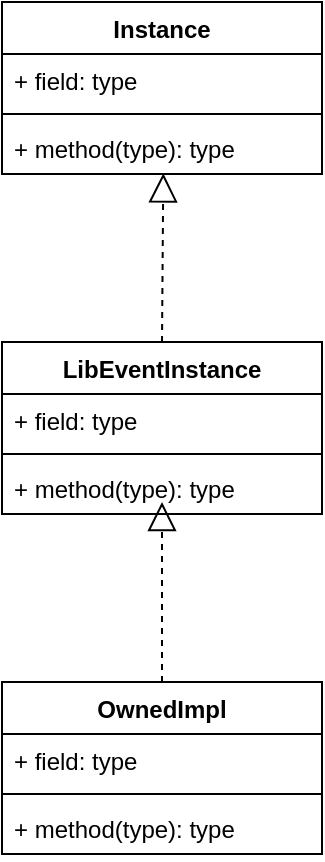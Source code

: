 <mxfile version="14.8.1" type="github" pages="11">
  <diagram id="ulsaEkxJcqBOiSCOxrEK" name="UML of instance">
    <mxGraphModel dx="1550" dy="873" grid="1" gridSize="10" guides="1" tooltips="1" connect="1" arrows="1" fold="1" page="1" pageScale="1" pageWidth="850" pageHeight="1100" math="0" shadow="0">
      <root>
        <mxCell id="5oC55dZTk91H-NQ8hiaB-0" />
        <mxCell id="5oC55dZTk91H-NQ8hiaB-1" parent="5oC55dZTk91H-NQ8hiaB-0" />
        <mxCell id="5oC55dZTk91H-NQ8hiaB-2" value="Instance" style="swimlane;fontStyle=1;align=center;verticalAlign=top;childLayout=stackLayout;horizontal=1;startSize=26;horizontalStack=0;resizeParent=1;resizeParentMax=0;resizeLast=0;collapsible=1;marginBottom=0;" parent="5oC55dZTk91H-NQ8hiaB-1" vertex="1">
          <mxGeometry x="210" y="40" width="160" height="86" as="geometry" />
        </mxCell>
        <mxCell id="5oC55dZTk91H-NQ8hiaB-3" value="+ field: type" style="text;strokeColor=none;fillColor=none;align=left;verticalAlign=top;spacingLeft=4;spacingRight=4;overflow=hidden;rotatable=0;points=[[0,0.5],[1,0.5]];portConstraint=eastwest;" parent="5oC55dZTk91H-NQ8hiaB-2" vertex="1">
          <mxGeometry y="26" width="160" height="26" as="geometry" />
        </mxCell>
        <mxCell id="5oC55dZTk91H-NQ8hiaB-4" value="" style="line;strokeWidth=1;fillColor=none;align=left;verticalAlign=middle;spacingTop=-1;spacingLeft=3;spacingRight=3;rotatable=0;labelPosition=right;points=[];portConstraint=eastwest;" parent="5oC55dZTk91H-NQ8hiaB-2" vertex="1">
          <mxGeometry y="52" width="160" height="8" as="geometry" />
        </mxCell>
        <mxCell id="5oC55dZTk91H-NQ8hiaB-5" value="+ method(type): type" style="text;strokeColor=none;fillColor=none;align=left;verticalAlign=top;spacingLeft=4;spacingRight=4;overflow=hidden;rotatable=0;points=[[0,0.5],[1,0.5]];portConstraint=eastwest;" parent="5oC55dZTk91H-NQ8hiaB-2" vertex="1">
          <mxGeometry y="60" width="160" height="26" as="geometry" />
        </mxCell>
        <mxCell id="5oC55dZTk91H-NQ8hiaB-6" value="LibEventInstance" style="swimlane;fontStyle=1;align=center;verticalAlign=top;childLayout=stackLayout;horizontal=1;startSize=26;horizontalStack=0;resizeParent=1;resizeParentMax=0;resizeLast=0;collapsible=1;marginBottom=0;" parent="5oC55dZTk91H-NQ8hiaB-1" vertex="1">
          <mxGeometry x="210" y="210" width="160" height="86" as="geometry" />
        </mxCell>
        <mxCell id="5oC55dZTk91H-NQ8hiaB-7" value="+ field: type" style="text;strokeColor=none;fillColor=none;align=left;verticalAlign=top;spacingLeft=4;spacingRight=4;overflow=hidden;rotatable=0;points=[[0,0.5],[1,0.5]];portConstraint=eastwest;" parent="5oC55dZTk91H-NQ8hiaB-6" vertex="1">
          <mxGeometry y="26" width="160" height="26" as="geometry" />
        </mxCell>
        <mxCell id="5oC55dZTk91H-NQ8hiaB-8" value="" style="line;strokeWidth=1;fillColor=none;align=left;verticalAlign=middle;spacingTop=-1;spacingLeft=3;spacingRight=3;rotatable=0;labelPosition=right;points=[];portConstraint=eastwest;" parent="5oC55dZTk91H-NQ8hiaB-6" vertex="1">
          <mxGeometry y="52" width="160" height="8" as="geometry" />
        </mxCell>
        <mxCell id="5oC55dZTk91H-NQ8hiaB-9" value="+ method(type): type" style="text;strokeColor=none;fillColor=none;align=left;verticalAlign=top;spacingLeft=4;spacingRight=4;overflow=hidden;rotatable=0;points=[[0,0.5],[1,0.5]];portConstraint=eastwest;" parent="5oC55dZTk91H-NQ8hiaB-6" vertex="1">
          <mxGeometry y="60" width="160" height="26" as="geometry" />
        </mxCell>
        <mxCell id="5oC55dZTk91H-NQ8hiaB-11" value="" style="endArrow=block;dashed=1;endFill=0;endSize=12;html=1;exitX=0.5;exitY=0;exitDx=0;exitDy=0;entryX=0.504;entryY=0.987;entryDx=0;entryDy=0;entryPerimeter=0;" parent="5oC55dZTk91H-NQ8hiaB-1" source="5oC55dZTk91H-NQ8hiaB-6" target="5oC55dZTk91H-NQ8hiaB-5" edge="1">
          <mxGeometry width="160" relative="1" as="geometry">
            <mxPoint x="425" y="210" as="sourcePoint" />
            <mxPoint x="285" y="140" as="targetPoint" />
          </mxGeometry>
        </mxCell>
        <mxCell id="5oC55dZTk91H-NQ8hiaB-12" value="OwnedImpl" style="swimlane;fontStyle=1;align=center;verticalAlign=top;childLayout=stackLayout;horizontal=1;startSize=26;horizontalStack=0;resizeParent=1;resizeParentMax=0;resizeLast=0;collapsible=1;marginBottom=0;" parent="5oC55dZTk91H-NQ8hiaB-1" vertex="1">
          <mxGeometry x="210" y="380" width="160" height="86" as="geometry" />
        </mxCell>
        <mxCell id="5oC55dZTk91H-NQ8hiaB-13" value="+ field: type" style="text;strokeColor=none;fillColor=none;align=left;verticalAlign=top;spacingLeft=4;spacingRight=4;overflow=hidden;rotatable=0;points=[[0,0.5],[1,0.5]];portConstraint=eastwest;" parent="5oC55dZTk91H-NQ8hiaB-12" vertex="1">
          <mxGeometry y="26" width="160" height="26" as="geometry" />
        </mxCell>
        <mxCell id="5oC55dZTk91H-NQ8hiaB-14" value="" style="line;strokeWidth=1;fillColor=none;align=left;verticalAlign=middle;spacingTop=-1;spacingLeft=3;spacingRight=3;rotatable=0;labelPosition=right;points=[];portConstraint=eastwest;" parent="5oC55dZTk91H-NQ8hiaB-12" vertex="1">
          <mxGeometry y="52" width="160" height="8" as="geometry" />
        </mxCell>
        <mxCell id="5oC55dZTk91H-NQ8hiaB-15" value="+ method(type): type" style="text;strokeColor=none;fillColor=none;align=left;verticalAlign=top;spacingLeft=4;spacingRight=4;overflow=hidden;rotatable=0;points=[[0,0.5],[1,0.5]];portConstraint=eastwest;" parent="5oC55dZTk91H-NQ8hiaB-12" vertex="1">
          <mxGeometry y="60" width="160" height="26" as="geometry" />
        </mxCell>
        <mxCell id="5oC55dZTk91H-NQ8hiaB-16" value="" style="endArrow=block;dashed=1;endFill=0;endSize=12;html=1;exitX=0.5;exitY=0;exitDx=0;exitDy=0;" parent="5oC55dZTk91H-NQ8hiaB-1" source="5oC55dZTk91H-NQ8hiaB-12" edge="1">
          <mxGeometry width="160" relative="1" as="geometry">
            <mxPoint x="289.5" y="384.34" as="sourcePoint" />
            <mxPoint x="290" y="290" as="targetPoint" />
          </mxGeometry>
        </mxCell>
      </root>
    </mxGraphModel>
  </diagram>
  <diagram id="nLtY8Hj69PPEsJg6S1ez" name="第 1 页">
    <mxGraphModel dx="1550" dy="873" grid="1" gridSize="10" guides="1" tooltips="1" connect="1" arrows="1" fold="1" page="1" pageScale="1" pageWidth="850" pageHeight="1100" math="0" shadow="0">
      <root>
        <mxCell id="0" />
        <mxCell id="1" parent="0" />
        <mxCell id="3uXViX_sLQ8wCvfZ38iT-5" value="HTTP request" style="edgeStyle=orthogonalEdgeStyle;rounded=0;orthogonalLoop=1;jettySize=auto;html=1;entryX=0;entryY=0.442;entryDx=0;entryDy=0;entryPerimeter=0;strokeWidth=2;" parent="1" source="3uXViX_sLQ8wCvfZ38iT-1" target="3uXViX_sLQ8wCvfZ38iT-3" edge="1">
          <mxGeometry x="-0.067" y="13" relative="1" as="geometry">
            <Array as="points">
              <mxPoint x="650" y="403" />
              <mxPoint x="650" y="403" />
            </Array>
            <mxPoint as="offset" />
          </mxGeometry>
        </mxCell>
        <mxCell id="3uXViX_sLQ8wCvfZ38iT-1" value="Envoy" style="rounded=1;whiteSpace=wrap;html=1;" parent="1" vertex="1">
          <mxGeometry x="330" y="330" width="240" height="150" as="geometry" />
        </mxCell>
        <mxCell id="3uXViX_sLQ8wCvfZ38iT-2" value="https_listener" style="rounded=0;whiteSpace=wrap;html=1;" parent="1" vertex="1">
          <mxGeometry x="290" y="380" width="80" height="40" as="geometry" />
        </mxCell>
        <mxCell id="3uXViX_sLQ8wCvfZ38iT-3" value="python -m SimpleHTTPServer 8080" style="rounded=1;whiteSpace=wrap;html=1;" parent="1" vertex="1">
          <mxGeometry x="720" y="350" width="190" height="120" as="geometry" />
        </mxCell>
        <mxCell id="3uXViX_sLQ8wCvfZ38iT-4" value="https request" style="endArrow=classic;html=1;entryX=0;entryY=0.5;entryDx=0;entryDy=0;strokeWidth=2;" parent="1" target="3uXViX_sLQ8wCvfZ38iT-2" edge="1">
          <mxGeometry x="-0.13" y="20" width="50" height="50" relative="1" as="geometry">
            <mxPoint x="60" y="400" as="sourcePoint" />
            <mxPoint x="190" y="380" as="targetPoint" />
            <mxPoint as="offset" />
          </mxGeometry>
        </mxCell>
      </root>
    </mxGraphModel>
  </diagram>
  <diagram id="JSiSeX8E5LV64Q3Y_AWN" name="ssl_socket:doWrite">
    <mxGraphModel dx="2400" dy="873" grid="1" gridSize="10" guides="1" tooltips="1" connect="1" arrows="1" fold="1" page="1" pageScale="1" pageWidth="850" pageHeight="1100" math="0" shadow="0">
      <root>
        <mxCell id="e7_GD7eOSDBozC1kWINu-0" />
        <mxCell id="e7_GD7eOSDBozC1kWINu-1" parent="e7_GD7eOSDBozC1kWINu-0" />
        <mxCell id="e7_GD7eOSDBozC1kWINu-14" value="&lt;font style=&quot;font-size: 14px&quot;&gt;SSL_write&lt;/font&gt;" style="edgeStyle=orthogonalEdgeStyle;rounded=0;orthogonalLoop=1;jettySize=auto;html=1;entryX=0;entryY=0.5;entryDx=0;entryDy=0;strokeWidth=2;curved=1;exitX=1;exitY=0.5;exitDx=0;exitDy=0;startArrow=none;" parent="e7_GD7eOSDBozC1kWINu-1" source="e7_GD7eOSDBozC1kWINu-15" target="e7_GD7eOSDBozC1kWINu-13" edge="1">
          <mxGeometry x="0.024" relative="1" as="geometry">
            <Array as="points">
              <mxPoint x="220" y="210" />
              <mxPoint x="520" y="210" />
            </Array>
            <mxPoint as="offset" />
          </mxGeometry>
        </mxCell>
        <mxCell id="e7_GD7eOSDBozC1kWINu-10" value="write_buffer" style="ellipse;whiteSpace=wrap;html=1;" parent="e7_GD7eOSDBozC1kWINu-1" vertex="1">
          <mxGeometry x="-40" y="290" width="120" height="80" as="geometry" />
        </mxCell>
        <mxCell id="e7_GD7eOSDBozC1kWINu-13" value="" style="ellipse;whiteSpace=wrap;html=1;" parent="e7_GD7eOSDBozC1kWINu-1" vertex="1">
          <mxGeometry x="540" y="170" width="120" height="80" as="geometry" />
        </mxCell>
        <mxCell id="e7_GD7eOSDBozC1kWINu-15" value="bytes_to_write&lt;br&gt;0-16384&lt;br&gt;byte" style="whiteSpace=wrap;html=1;aspect=fixed;" parent="e7_GD7eOSDBozC1kWINu-1" vertex="1">
          <mxGeometry x="170" y="185" width="50" height="50" as="geometry" />
        </mxCell>
        <mxCell id="e7_GD7eOSDBozC1kWINu-16" value="" style="edgeStyle=orthogonalEdgeStyle;rounded=0;orthogonalLoop=1;jettySize=auto;html=1;entryX=0;entryY=0.5;entryDx=0;entryDy=0;strokeWidth=2;curved=1;exitX=0.5;exitY=0;exitDx=0;exitDy=0;endArrow=none;" parent="e7_GD7eOSDBozC1kWINu-1" source="e7_GD7eOSDBozC1kWINu-10" target="e7_GD7eOSDBozC1kWINu-15" edge="1">
          <mxGeometry x="0.024" relative="1" as="geometry">
            <mxPoint x="120" y="270" as="sourcePoint" />
            <mxPoint x="460" y="200" as="targetPoint" />
            <Array as="points" />
            <mxPoint as="offset" />
          </mxGeometry>
        </mxCell>
      </root>
    </mxGraphModel>
  </diagram>
  <diagram id="Z9ThjN-7rH9RnOkXwcbS" name="ownImpl::add">
    <mxGraphModel dx="1550" dy="873" grid="1" gridSize="10" guides="1" tooltips="1" connect="1" arrows="1" fold="1" page="1" pageScale="1" pageWidth="850" pageHeight="1100" math="0" shadow="0">
      <root>
        <mxCell id="voqvRQoNVCqCnwEsyK4m-0" />
        <mxCell id="voqvRQoNVCqCnwEsyK4m-1" parent="voqvRQoNVCqCnwEsyK4m-0" />
        <mxCell id="voqvRQoNVCqCnwEsyK4m-2" value="slices.front()" style="rounded=1;arcSize=10;whiteSpace=wrap;html=1;align=center;" vertex="1" parent="voqvRQoNVCqCnwEsyK4m-1">
          <mxGeometry x="110" y="580" width="100" height="40" as="geometry" />
        </mxCell>
        <mxCell id="voqvRQoNVCqCnwEsyK4m-4" value="slice" style="rounded=1;arcSize=10;whiteSpace=wrap;html=1;align=center;" vertex="1" parent="voqvRQoNVCqCnwEsyK4m-1">
          <mxGeometry x="210" y="580" width="100" height="40" as="geometry" />
        </mxCell>
        <mxCell id="voqvRQoNVCqCnwEsyK4m-5" value="slices.back()" style="rounded=1;arcSize=10;whiteSpace=wrap;html=1;align=center;" vertex="1" parent="voqvRQoNVCqCnwEsyK4m-1">
          <mxGeometry x="360" y="580" width="100" height="40" as="geometry" />
        </mxCell>
        <mxCell id="voqvRQoNVCqCnwEsyK4m-6" value="" style="endArrow=none;dashed=1;html=1;dashPattern=1 3;strokeWidth=2;exitX=1;exitY=0.5;exitDx=0;exitDy=0;" edge="1" parent="voqvRQoNVCqCnwEsyK4m-1" source="voqvRQoNVCqCnwEsyK4m-4">
          <mxGeometry width="50" height="50" relative="1" as="geometry">
            <mxPoint x="310" y="630" as="sourcePoint" />
            <mxPoint x="360" y="600" as="targetPoint" />
          </mxGeometry>
        </mxCell>
        <mxCell id="7aOPlL7xpSW8owl29RFu-5" value="Slice::append()" style="edgeStyle=orthogonalEdgeStyle;rounded=0;orthogonalLoop=1;jettySize=auto;html=1;curved=1;" edge="1" parent="voqvRQoNVCqCnwEsyK4m-1" source="7aOPlL7xpSW8owl29RFu-0" target="7aOPlL7xpSW8owl29RFu-4">
          <mxGeometry x="0.049" y="10" relative="1" as="geometry">
            <mxPoint as="offset" />
          </mxGeometry>
        </mxCell>
        <mxCell id="7aOPlL7xpSW8owl29RFu-0" value="data_to_add" style="ellipse;whiteSpace=wrap;html=1;" vertex="1" parent="voqvRQoNVCqCnwEsyK4m-1">
          <mxGeometry x="791" y="410" width="120" height="40" as="geometry" />
        </mxCell>
        <mxCell id="7aOPlL7xpSW8owl29RFu-1" value="Data Size Z" style="endArrow=classic;startArrow=classic;html=1;strokeWidth=2;" edge="1" parent="voqvRQoNVCqCnwEsyK4m-1">
          <mxGeometry width="50" height="50" relative="1" as="geometry">
            <mxPoint x="791" y="470" as="sourcePoint" />
            <mxPoint x="911" y="470" as="targetPoint" />
          </mxGeometry>
        </mxCell>
        <mxCell id="7aOPlL7xpSW8owl29RFu-2" value="" style="endArrow=none;html=1;strokeWidth=2;" edge="1" parent="voqvRQoNVCqCnwEsyK4m-1">
          <mxGeometry width="50" height="50" relative="1" as="geometry">
            <mxPoint x="790" y="480" as="sourcePoint" />
            <mxPoint x="790" y="400" as="targetPoint" />
          </mxGeometry>
        </mxCell>
        <mxCell id="7aOPlL7xpSW8owl29RFu-3" value="" style="endArrow=none;html=1;strokeWidth=2;" edge="1" parent="voqvRQoNVCqCnwEsyK4m-1">
          <mxGeometry width="50" height="50" relative="1" as="geometry">
            <mxPoint x="911" y="480" as="sourcePoint" />
            <mxPoint x="911" y="400" as="targetPoint" />
          </mxGeometry>
        </mxCell>
        <mxCell id="7aOPlL7xpSW8owl29RFu-4" value="newSlice_1" style="rounded=1;arcSize=10;whiteSpace=wrap;html=1;align=center;" vertex="1" parent="voqvRQoNVCqCnwEsyK4m-1">
          <mxGeometry x="460" y="580" width="119" height="40" as="geometry" />
        </mxCell>
        <mxCell id="7aOPlL7xpSW8owl29RFu-6" value="" style="endArrow=none;html=1;strokeWidth=2;" edge="1" parent="voqvRQoNVCqCnwEsyK4m-1">
          <mxGeometry width="50" height="50" relative="1" as="geometry">
            <mxPoint x="460" y="690" as="sourcePoint" />
            <mxPoint x="460" y="560" as="targetPoint" />
          </mxGeometry>
        </mxCell>
        <mxCell id="7aOPlL7xpSW8owl29RFu-7" value="" style="endArrow=none;html=1;strokeWidth=2;" edge="1" parent="voqvRQoNVCqCnwEsyK4m-1">
          <mxGeometry width="50" height="50" relative="1" as="geometry">
            <mxPoint x="579" y="660" as="sourcePoint" />
            <mxPoint x="579" y="560" as="targetPoint" />
          </mxGeometry>
        </mxCell>
        <mxCell id="7aOPlL7xpSW8owl29RFu-8" value="1-16384byte" style="endArrow=classic;startArrow=classic;html=1;strokeWidth=2;" edge="1" parent="voqvRQoNVCqCnwEsyK4m-1">
          <mxGeometry width="50" height="50" relative="1" as="geometry">
            <mxPoint x="460" y="640" as="sourcePoint" />
            <mxPoint x="580" y="640" as="targetPoint" />
          </mxGeometry>
        </mxCell>
        <mxCell id="7aOPlL7xpSW8owl29RFu-9" value="newSlice_N" style="rounded=1;arcSize=10;whiteSpace=wrap;html=1;align=center;" vertex="1" parent="voqvRQoNVCqCnwEsyK4m-1">
          <mxGeometry x="630" y="580" width="119" height="40" as="geometry" />
        </mxCell>
        <mxCell id="7aOPlL7xpSW8owl29RFu-10" value="" style="endArrow=none;dashed=1;html=1;dashPattern=1 3;strokeWidth=2;exitX=1;exitY=0.5;exitDx=0;exitDy=0;" edge="1" parent="voqvRQoNVCqCnwEsyK4m-1">
          <mxGeometry width="50" height="50" relative="1" as="geometry">
            <mxPoint x="579" y="601" as="sourcePoint" />
            <mxPoint x="629" y="601" as="targetPoint" />
          </mxGeometry>
        </mxCell>
        <mxCell id="7aOPlL7xpSW8owl29RFu-11" value="" style="endArrow=none;html=1;strokeWidth=2;" edge="1" parent="voqvRQoNVCqCnwEsyK4m-1">
          <mxGeometry width="50" height="50" relative="1" as="geometry">
            <mxPoint x="749" y="690" as="sourcePoint" />
            <mxPoint x="749" y="560" as="targetPoint" />
          </mxGeometry>
        </mxCell>
        <mxCell id="7aOPlL7xpSW8owl29RFu-13" value="Data Size Z" style="endArrow=classic;startArrow=classic;html=1;strokeWidth=2;" edge="1" parent="voqvRQoNVCqCnwEsyK4m-1">
          <mxGeometry width="50" height="50" relative="1" as="geometry">
            <mxPoint x="459" y="670" as="sourcePoint" />
            <mxPoint x="750" y="670" as="targetPoint" />
          </mxGeometry>
        </mxCell>
      </root>
    </mxGraphModel>
  </diagram>
  <diagram id="JiRQma36DXL6pRSdFL76" name="ownImpl::prepend">
    <mxGraphModel dx="1069" dy="602" grid="1" gridSize="10" guides="1" tooltips="1" connect="1" arrows="1" fold="1" page="1" pageScale="1" pageWidth="850" pageHeight="1100" math="0" shadow="0">
      <root>
        <mxCell id="SzzxfLrD2K4wg-JrtDp_-0" />
        <mxCell id="SzzxfLrD2K4wg-JrtDp_-1" parent="SzzxfLrD2K4wg-JrtDp_-0" />
        <mxCell id="lIyY_EF6T0hws5WLEW1w-0" value="slices.front()" style="rounded=1;arcSize=10;whiteSpace=wrap;html=1;align=center;" vertex="1" parent="SzzxfLrD2K4wg-JrtDp_-1">
          <mxGeometry x="600" y="520" width="100" height="40" as="geometry" />
        </mxCell>
        <mxCell id="lIyY_EF6T0hws5WLEW1w-1" value="slice" style="rounded=1;arcSize=10;whiteSpace=wrap;html=1;align=center;" vertex="1" parent="SzzxfLrD2K4wg-JrtDp_-1">
          <mxGeometry x="700" y="520" width="100" height="40" as="geometry" />
        </mxCell>
        <mxCell id="lIyY_EF6T0hws5WLEW1w-2" value="slices.back()" style="rounded=1;arcSize=10;whiteSpace=wrap;html=1;align=center;" vertex="1" parent="SzzxfLrD2K4wg-JrtDp_-1">
          <mxGeometry x="850" y="520" width="100" height="40" as="geometry" />
        </mxCell>
        <mxCell id="lIyY_EF6T0hws5WLEW1w-3" value="" style="endArrow=none;dashed=1;html=1;dashPattern=1 3;strokeWidth=2;exitX=1;exitY=0.5;exitDx=0;exitDy=0;" edge="1" parent="SzzxfLrD2K4wg-JrtDp_-1" source="lIyY_EF6T0hws5WLEW1w-1">
          <mxGeometry width="50" height="50" relative="1" as="geometry">
            <mxPoint x="800" y="570" as="sourcePoint" />
            <mxPoint x="850" y="540" as="targetPoint" />
          </mxGeometry>
        </mxCell>
        <mxCell id="lIyY_EF6T0hws5WLEW1w-17" value="slice::prepend" style="edgeStyle=orthogonalEdgeStyle;curved=1;rounded=0;orthogonalLoop=1;jettySize=auto;html=1;entryX=0.415;entryY=0.047;entryDx=0;entryDy=0;entryPerimeter=0;" edge="1" parent="SzzxfLrD2K4wg-JrtDp_-1" source="lIyY_EF6T0hws5WLEW1w-5" target="lIyY_EF6T0hws5WLEW1w-13">
          <mxGeometry relative="1" as="geometry" />
        </mxCell>
        <mxCell id="lIyY_EF6T0hws5WLEW1w-5" value="data_to_add" style="ellipse;whiteSpace=wrap;html=1;" vertex="1" parent="SzzxfLrD2K4wg-JrtDp_-1">
          <mxGeometry x="642" y="350" width="120" height="40" as="geometry" />
        </mxCell>
        <mxCell id="lIyY_EF6T0hws5WLEW1w-6" value="Data Size Z" style="endArrow=classic;startArrow=classic;html=1;strokeWidth=2;" edge="1" parent="SzzxfLrD2K4wg-JrtDp_-1">
          <mxGeometry width="50" height="50" relative="1" as="geometry">
            <mxPoint x="642" y="410" as="sourcePoint" />
            <mxPoint x="762" y="410" as="targetPoint" />
          </mxGeometry>
        </mxCell>
        <mxCell id="lIyY_EF6T0hws5WLEW1w-7" value="" style="endArrow=none;html=1;strokeWidth=2;" edge="1" parent="SzzxfLrD2K4wg-JrtDp_-1">
          <mxGeometry width="50" height="50" relative="1" as="geometry">
            <mxPoint x="641" y="420" as="sourcePoint" />
            <mxPoint x="641" y="340" as="targetPoint" />
          </mxGeometry>
        </mxCell>
        <mxCell id="lIyY_EF6T0hws5WLEW1w-8" value="" style="endArrow=none;html=1;strokeWidth=2;" edge="1" parent="SzzxfLrD2K4wg-JrtDp_-1">
          <mxGeometry width="50" height="50" relative="1" as="geometry">
            <mxPoint x="762" y="420" as="sourcePoint" />
            <mxPoint x="762" y="340" as="targetPoint" />
          </mxGeometry>
        </mxCell>
        <mxCell id="lIyY_EF6T0hws5WLEW1w-9" value="newSlice_N" style="rounded=1;arcSize=10;whiteSpace=wrap;html=1;align=center;" vertex="1" parent="SzzxfLrD2K4wg-JrtDp_-1">
          <mxGeometry x="311" y="520" width="119" height="40" as="geometry" />
        </mxCell>
        <mxCell id="lIyY_EF6T0hws5WLEW1w-10" value="" style="endArrow=none;html=1;strokeWidth=2;" edge="1" parent="SzzxfLrD2K4wg-JrtDp_-1">
          <mxGeometry width="50" height="50" relative="1" as="geometry">
            <mxPoint x="311" y="630" as="sourcePoint" />
            <mxPoint x="311" y="500" as="targetPoint" />
          </mxGeometry>
        </mxCell>
        <mxCell id="lIyY_EF6T0hws5WLEW1w-11" value="" style="endArrow=none;html=1;strokeWidth=2;" edge="1" parent="SzzxfLrD2K4wg-JrtDp_-1">
          <mxGeometry width="50" height="50" relative="1" as="geometry">
            <mxPoint x="430" y="600" as="sourcePoint" />
            <mxPoint x="430" y="500" as="targetPoint" />
          </mxGeometry>
        </mxCell>
        <mxCell id="lIyY_EF6T0hws5WLEW1w-12" value="1-16384byte" style="endArrow=classic;startArrow=classic;html=1;strokeWidth=2;" edge="1" parent="SzzxfLrD2K4wg-JrtDp_-1">
          <mxGeometry width="50" height="50" relative="1" as="geometry">
            <mxPoint x="311" y="580" as="sourcePoint" />
            <mxPoint x="431" y="580" as="targetPoint" />
          </mxGeometry>
        </mxCell>
        <mxCell id="lIyY_EF6T0hws5WLEW1w-13" value="newSlice_1" style="rounded=1;arcSize=10;whiteSpace=wrap;html=1;align=center;" vertex="1" parent="SzzxfLrD2K4wg-JrtDp_-1">
          <mxGeometry x="481" y="520" width="119" height="40" as="geometry" />
        </mxCell>
        <mxCell id="lIyY_EF6T0hws5WLEW1w-14" value="" style="endArrow=none;dashed=1;html=1;dashPattern=1 3;strokeWidth=2;exitX=1;exitY=0.5;exitDx=0;exitDy=0;" edge="1" parent="SzzxfLrD2K4wg-JrtDp_-1">
          <mxGeometry width="50" height="50" relative="1" as="geometry">
            <mxPoint x="430" y="541" as="sourcePoint" />
            <mxPoint x="480" y="541" as="targetPoint" />
          </mxGeometry>
        </mxCell>
        <mxCell id="lIyY_EF6T0hws5WLEW1w-15" value="" style="endArrow=none;html=1;strokeWidth=2;" edge="1" parent="SzzxfLrD2K4wg-JrtDp_-1">
          <mxGeometry width="50" height="50" relative="1" as="geometry">
            <mxPoint x="600" y="630" as="sourcePoint" />
            <mxPoint x="600" y="500" as="targetPoint" />
          </mxGeometry>
        </mxCell>
        <mxCell id="lIyY_EF6T0hws5WLEW1w-16" value="Data Size Z" style="endArrow=classic;startArrow=classic;html=1;strokeWidth=2;" edge="1" parent="SzzxfLrD2K4wg-JrtDp_-1">
          <mxGeometry width="50" height="50" relative="1" as="geometry">
            <mxPoint x="310" y="610" as="sourcePoint" />
            <mxPoint x="601" y="610" as="targetPoint" />
          </mxGeometry>
        </mxCell>
      </root>
    </mxGraphModel>
  </diagram>
  <diagram id="sp30x4j-ctsvO8vTW5uF" name="ownimpl::copyOut">
    <mxGraphModel dx="1069" dy="602" grid="1" gridSize="10" guides="1" tooltips="1" connect="1" arrows="1" fold="1" page="1" pageScale="1" pageWidth="850" pageHeight="1100" math="0" shadow="0">
      <root>
        <mxCell id="i_8607SwSdhz3Q7oaICT-0" />
        <mxCell id="i_8607SwSdhz3Q7oaICT-1" parent="i_8607SwSdhz3Q7oaICT-0" />
        <mxCell id="NegPWEGKiHEjsJzOgcXM-2" value="memcpy loop1" style="edgeStyle=none;rounded=0;orthogonalLoop=1;jettySize=auto;html=1;entryX=0.172;entryY=-0.015;entryDx=0;entryDy=0;entryPerimeter=0;" edge="1" parent="i_8607SwSdhz3Q7oaICT-1" source="FY75fI-gNinmKitaBytg-0" target="FY75fI-gNinmKitaBytg-8">
          <mxGeometry relative="1" as="geometry" />
        </mxCell>
        <mxCell id="FY75fI-gNinmKitaBytg-0" value="slices.front()" style="rounded=1;arcSize=10;whiteSpace=wrap;html=1;align=center;" vertex="1" parent="i_8607SwSdhz3Q7oaICT-1">
          <mxGeometry x="200" y="310" width="100" height="40" as="geometry" />
        </mxCell>
        <mxCell id="NegPWEGKiHEjsJzOgcXM-3" value="memcpy loop2" style="edgeStyle=none;rounded=0;orthogonalLoop=1;jettySize=auto;html=1;entryX=0.5;entryY=0;entryDx=0;entryDy=0;" edge="1" parent="i_8607SwSdhz3Q7oaICT-1" source="FY75fI-gNinmKitaBytg-1" target="FY75fI-gNinmKitaBytg-8">
          <mxGeometry relative="1" as="geometry" />
        </mxCell>
        <mxCell id="FY75fI-gNinmKitaBytg-1" value="slice" style="rounded=1;arcSize=10;whiteSpace=wrap;html=1;align=center;" vertex="1" parent="i_8607SwSdhz3Q7oaICT-1">
          <mxGeometry x="300" y="310" width="100" height="40" as="geometry" />
        </mxCell>
        <mxCell id="FY75fI-gNinmKitaBytg-2" value="slices.back()" style="rounded=1;arcSize=10;whiteSpace=wrap;html=1;align=center;" vertex="1" parent="i_8607SwSdhz3Q7oaICT-1">
          <mxGeometry x="620" y="310" width="100" height="40" as="geometry" />
        </mxCell>
        <mxCell id="FY75fI-gNinmKitaBytg-3" value="" style="endArrow=none;dashed=1;html=1;dashPattern=1 3;strokeWidth=2;exitX=1;exitY=0.5;exitDx=0;exitDy=0;" edge="1" parent="i_8607SwSdhz3Q7oaICT-1" source="FY75fI-gNinmKitaBytg-1">
          <mxGeometry width="50" height="50" relative="1" as="geometry">
            <mxPoint x="400" y="360" as="sourcePoint" />
            <mxPoint x="450" y="330" as="targetPoint" />
          </mxGeometry>
        </mxCell>
        <mxCell id="FY75fI-gNinmKitaBytg-8" value="slice" style="rounded=1;arcSize=10;whiteSpace=wrap;html=1;align=center;" vertex="1" parent="i_8607SwSdhz3Q7oaICT-1">
          <mxGeometry x="200" y="460" width="300" height="40" as="geometry" />
        </mxCell>
        <mxCell id="FY75fI-gNinmKitaBytg-9" value="" style="endArrow=none;html=1;strokeWidth=2;" edge="1" parent="i_8607SwSdhz3Q7oaICT-1">
          <mxGeometry width="50" height="50" relative="1" as="geometry">
            <mxPoint x="200" y="540" as="sourcePoint" />
            <mxPoint x="200" y="460" as="targetPoint" />
          </mxGeometry>
        </mxCell>
        <mxCell id="FY75fI-gNinmKitaBytg-11" value="" style="endArrow=none;html=1;strokeWidth=2;" edge="1" parent="i_8607SwSdhz3Q7oaICT-1">
          <mxGeometry width="50" height="50" relative="1" as="geometry">
            <mxPoint x="500" y="540" as="sourcePoint" />
            <mxPoint x="500" y="460" as="targetPoint" />
          </mxGeometry>
        </mxCell>
        <mxCell id="NegPWEGKiHEjsJzOgcXM-0" value="Data Size Z" style="endArrow=classic;startArrow=classic;html=1;strokeWidth=2;" edge="1" parent="i_8607SwSdhz3Q7oaICT-1">
          <mxGeometry width="50" height="50" relative="1" as="geometry">
            <mxPoint x="200" y="520" as="sourcePoint" />
            <mxPoint x="500" y="520" as="targetPoint" />
          </mxGeometry>
        </mxCell>
        <mxCell id="NegPWEGKiHEjsJzOgcXM-9" value="memcpy loopN" style="edgeStyle=none;rounded=0;orthogonalLoop=1;jettySize=auto;html=1;" edge="1" parent="i_8607SwSdhz3Q7oaICT-1" source="NegPWEGKiHEjsJzOgcXM-6">
          <mxGeometry relative="1" as="geometry">
            <mxPoint x="500" y="460" as="targetPoint" />
          </mxGeometry>
        </mxCell>
        <mxCell id="NegPWEGKiHEjsJzOgcXM-6" value="slice" style="rounded=1;arcSize=10;whiteSpace=wrap;html=1;align=center;" vertex="1" parent="i_8607SwSdhz3Q7oaICT-1">
          <mxGeometry x="450" y="310" width="100" height="40" as="geometry" />
        </mxCell>
        <mxCell id="NegPWEGKiHEjsJzOgcXM-8" value="" style="endArrow=none;dashed=1;html=1;dashPattern=1 3;strokeWidth=2;exitX=1;exitY=0.5;exitDx=0;exitDy=0;entryX=0;entryY=0.5;entryDx=0;entryDy=0;" edge="1" parent="i_8607SwSdhz3Q7oaICT-1" target="FY75fI-gNinmKitaBytg-2">
          <mxGeometry width="50" height="50" relative="1" as="geometry">
            <mxPoint x="550" y="329.71" as="sourcePoint" />
            <mxPoint x="600" y="329.71" as="targetPoint" />
          </mxGeometry>
        </mxCell>
      </root>
    </mxGraphModel>
  </diagram>
  <diagram id="yDIp_sftI2oEK5RTcYRx" name="OwnedImpl::drain">
    <mxGraphModel dx="1550" dy="873" grid="1" gridSize="10" guides="1" tooltips="1" connect="1" arrows="1" fold="1" page="1" pageScale="1" pageWidth="850" pageHeight="1100" math="0" shadow="0">
      <root>
        <mxCell id="xU3exdn7NyYoEtUYCjb5-0" />
        <mxCell id="xU3exdn7NyYoEtUYCjb5-1" parent="xU3exdn7NyYoEtUYCjb5-0" />
        <mxCell id="TKCkRpzbSuprGV90uNnj-1" value="slice" style="rounded=1;arcSize=10;whiteSpace=wrap;html=1;align=center;" vertex="1" parent="xU3exdn7NyYoEtUYCjb5-1">
          <mxGeometry x="600" y="520" width="100" height="40" as="geometry" />
        </mxCell>
        <mxCell id="TKCkRpzbSuprGV90uNnj-2" value="slices.back()" style="rounded=1;arcSize=10;whiteSpace=wrap;html=1;align=center;" vertex="1" parent="xU3exdn7NyYoEtUYCjb5-1">
          <mxGeometry x="780" y="520" width="100" height="40" as="geometry" />
        </mxCell>
        <mxCell id="TKCkRpzbSuprGV90uNnj-3" value="" style="endArrow=none;dashed=1;html=1;dashPattern=1 3;strokeWidth=2;exitX=1;exitY=0.5;exitDx=0;exitDy=0;entryX=0;entryY=0.5;entryDx=0;entryDy=0;" edge="1" parent="xU3exdn7NyYoEtUYCjb5-1" source="TKCkRpzbSuprGV90uNnj-1" target="TKCkRpzbSuprGV90uNnj-2">
          <mxGeometry width="50" height="50" relative="1" as="geometry">
            <mxPoint x="800" y="570" as="sourcePoint" />
            <mxPoint x="770" y="540" as="targetPoint" />
          </mxGeometry>
        </mxCell>
        <mxCell id="TKCkRpzbSuprGV90uNnj-22" value="slices_.pop_front()" style="edgeStyle=orthogonalEdgeStyle;curved=1;rounded=0;orthogonalLoop=1;jettySize=auto;html=1;exitX=0.5;exitY=0;exitDx=0;exitDy=0;" edge="1" parent="xU3exdn7NyYoEtUYCjb5-1" source="TKCkRpzbSuprGV90uNnj-9">
          <mxGeometry x="-0.252" y="-9" relative="1" as="geometry">
            <mxPoint x="240" y="410" as="targetPoint" />
            <Array as="points">
              <mxPoint x="371" y="410" />
            </Array>
            <mxPoint x="1" as="offset" />
          </mxGeometry>
        </mxCell>
        <mxCell id="TKCkRpzbSuprGV90uNnj-9" value="slice.front()" style="rounded=1;arcSize=10;whiteSpace=wrap;html=1;align=center;" vertex="1" parent="xU3exdn7NyYoEtUYCjb5-1">
          <mxGeometry x="311" y="520" width="119" height="40" as="geometry" />
        </mxCell>
        <mxCell id="TKCkRpzbSuprGV90uNnj-10" value="" style="endArrow=none;html=1;strokeWidth=2;" edge="1" parent="xU3exdn7NyYoEtUYCjb5-1">
          <mxGeometry width="50" height="50" relative="1" as="geometry">
            <mxPoint x="311" y="630" as="sourcePoint" />
            <mxPoint x="311" y="500" as="targetPoint" />
          </mxGeometry>
        </mxCell>
        <mxCell id="TKCkRpzbSuprGV90uNnj-11" value="" style="endArrow=none;html=1;strokeWidth=2;" edge="1" parent="xU3exdn7NyYoEtUYCjb5-1">
          <mxGeometry width="50" height="50" relative="1" as="geometry">
            <mxPoint x="430.0" y="600" as="sourcePoint" />
            <mxPoint x="430.0" y="500" as="targetPoint" />
          </mxGeometry>
        </mxCell>
        <mxCell id="TKCkRpzbSuprGV90uNnj-12" value="1-16384byte" style="endArrow=classic;startArrow=classic;html=1;strokeWidth=2;" edge="1" parent="xU3exdn7NyYoEtUYCjb5-1">
          <mxGeometry width="50" height="50" relative="1" as="geometry">
            <mxPoint x="311" y="580" as="sourcePoint" />
            <mxPoint x="431" y="580" as="targetPoint" />
          </mxGeometry>
        </mxCell>
        <mxCell id="TKCkRpzbSuprGV90uNnj-13" value="sliceN" style="rounded=1;arcSize=10;whiteSpace=wrap;html=1;align=center;" vertex="1" parent="xU3exdn7NyYoEtUYCjb5-1">
          <mxGeometry x="481" y="520" width="119" height="40" as="geometry" />
        </mxCell>
        <mxCell id="TKCkRpzbSuprGV90uNnj-14" value="" style="endArrow=none;dashed=1;html=1;dashPattern=1 3;strokeWidth=2;exitX=1;exitY=0.5;exitDx=0;exitDy=0;" edge="1" parent="xU3exdn7NyYoEtUYCjb5-1">
          <mxGeometry width="50" height="50" relative="1" as="geometry">
            <mxPoint x="430.0" y="541" as="sourcePoint" />
            <mxPoint x="480.0" y="541" as="targetPoint" />
          </mxGeometry>
        </mxCell>
        <mxCell id="TKCkRpzbSuprGV90uNnj-15" value="" style="endArrow=none;html=1;strokeWidth=2;" edge="1" parent="xU3exdn7NyYoEtUYCjb5-1">
          <mxGeometry width="50" height="50" relative="1" as="geometry">
            <mxPoint x="630.0" y="630" as="sourcePoint" />
            <mxPoint x="630.0" y="500" as="targetPoint" />
          </mxGeometry>
        </mxCell>
        <mxCell id="TKCkRpzbSuprGV90uNnj-16" value="Data to drain" style="endArrow=classic;startArrow=classic;html=1;strokeWidth=2;" edge="1" parent="xU3exdn7NyYoEtUYCjb5-1">
          <mxGeometry width="50" height="50" relative="1" as="geometry">
            <mxPoint x="310" y="610" as="sourcePoint" />
            <mxPoint x="630" y="610" as="targetPoint" />
          </mxGeometry>
        </mxCell>
        <mxCell id="TKCkRpzbSuprGV90uNnj-25" value="slice.drain()" style="edgeStyle=orthogonalEdgeStyle;curved=1;rounded=0;orthogonalLoop=1;jettySize=auto;html=1;exitX=0.5;exitY=0;exitDx=0;exitDy=0;" edge="1" parent="xU3exdn7NyYoEtUYCjb5-1">
          <mxGeometry x="-0.252" y="-9" relative="1" as="geometry">
            <mxPoint x="611.5" y="520" as="sourcePoint" />
            <mxPoint x="481" y="410" as="targetPoint" />
            <Array as="points">
              <mxPoint x="612" y="410" />
            </Array>
            <mxPoint x="1" as="offset" />
          </mxGeometry>
        </mxCell>
      </root>
    </mxGraphModel>
  </diagram>
  <diagram id="o88EIYQz41_CWDCx41Zr" name="OwnedImpl::linearize">
    <mxGraphModel dx="2400" dy="873" grid="1" gridSize="10" guides="1" tooltips="1" connect="1" arrows="1" fold="1" page="1" pageScale="1" pageWidth="850" pageHeight="1100" math="0" shadow="0">
      <root>
        <mxCell id="WDnEe8obuGOZNA_i6dYz-0" />
        <mxCell id="WDnEe8obuGOZNA_i6dYz-1" parent="WDnEe8obuGOZNA_i6dYz-0" />
        <mxCell id="esePFjQ_IqW-YU67ZgAo-13" value="3.memcpy loop1" style="edgeStyle=none;rounded=0;orthogonalLoop=1;jettySize=auto;html=1;entryX=0.172;entryY=-0.015;entryDx=0;entryDy=0;entryPerimeter=0;" edge="1" parent="WDnEe8obuGOZNA_i6dYz-1" source="esePFjQ_IqW-YU67ZgAo-14" target="esePFjQ_IqW-YU67ZgAo-19">
          <mxGeometry relative="1" as="geometry" />
        </mxCell>
        <mxCell id="esePFjQ_IqW-YU67ZgAo-14" value="slices.front()" style="rounded=1;arcSize=10;whiteSpace=wrap;html=1;align=center;" vertex="1" parent="WDnEe8obuGOZNA_i6dYz-1">
          <mxGeometry x="360" y="200" width="100" height="40" as="geometry" />
        </mxCell>
        <mxCell id="esePFjQ_IqW-YU67ZgAo-15" value="3.memcpy loop2" style="edgeStyle=none;rounded=0;orthogonalLoop=1;jettySize=auto;html=1;entryX=0.5;entryY=0;entryDx=0;entryDy=0;" edge="1" parent="WDnEe8obuGOZNA_i6dYz-1" source="esePFjQ_IqW-YU67ZgAo-16" target="esePFjQ_IqW-YU67ZgAo-19">
          <mxGeometry relative="1" as="geometry" />
        </mxCell>
        <mxCell id="esePFjQ_IqW-YU67ZgAo-16" value="slice2&amp;nbsp;" style="rounded=1;arcSize=10;whiteSpace=wrap;html=1;align=center;" vertex="1" parent="WDnEe8obuGOZNA_i6dYz-1">
          <mxGeometry x="460" y="200" width="100" height="40" as="geometry" />
        </mxCell>
        <mxCell id="esePFjQ_IqW-YU67ZgAo-17" value="slices.back()" style="rounded=1;arcSize=10;whiteSpace=wrap;html=1;align=center;" vertex="1" parent="WDnEe8obuGOZNA_i6dYz-1">
          <mxGeometry x="780" y="200" width="100" height="40" as="geometry" />
        </mxCell>
        <mxCell id="esePFjQ_IqW-YU67ZgAo-18" value="" style="endArrow=none;dashed=1;html=1;dashPattern=1 3;strokeWidth=2;exitX=1;exitY=0.5;exitDx=0;exitDy=0;" edge="1" parent="WDnEe8obuGOZNA_i6dYz-1" source="esePFjQ_IqW-YU67ZgAo-16">
          <mxGeometry width="50" height="50" relative="1" as="geometry">
            <mxPoint x="560" y="250" as="sourcePoint" />
            <mxPoint x="610.0" y="220.0" as="targetPoint" />
          </mxGeometry>
        </mxCell>
        <mxCell id="U7QkGbkKPfvEyQ62S23z-17" value="5.slices_.emplace_front()" style="edgeStyle=orthogonalEdgeStyle;curved=1;rounded=0;sketch=0;orthogonalLoop=1;jettySize=auto;html=1;entryX=0;entryY=0.5;entryDx=0;entryDy=0;" edge="1" parent="WDnEe8obuGOZNA_i6dYz-1">
          <mxGeometry x="-0.105" relative="1" as="geometry">
            <mxPoint x="350" y="431" as="sourcePoint" />
            <mxPoint x="360" y="221" as="targetPoint" />
            <Array as="points">
              <mxPoint x="270" y="431" />
              <mxPoint x="270" y="221" />
            </Array>
            <mxPoint as="offset" />
          </mxGeometry>
        </mxCell>
        <mxCell id="esePFjQ_IqW-YU67ZgAo-19" value="New slice" style="rounded=1;arcSize=10;whiteSpace=wrap;html=1;align=center;" vertex="1" parent="WDnEe8obuGOZNA_i6dYz-1">
          <mxGeometry x="359.5" y="410" width="300" height="40" as="geometry" />
        </mxCell>
        <mxCell id="esePFjQ_IqW-YU67ZgAo-20" value="" style="endArrow=none;html=1;strokeWidth=2;" edge="1" parent="WDnEe8obuGOZNA_i6dYz-1">
          <mxGeometry width="50" height="50" relative="1" as="geometry">
            <mxPoint x="359.5" y="490" as="sourcePoint" />
            <mxPoint x="359.5" y="410" as="targetPoint" />
          </mxGeometry>
        </mxCell>
        <mxCell id="esePFjQ_IqW-YU67ZgAo-21" value="" style="endArrow=none;html=1;strokeWidth=2;" edge="1" parent="WDnEe8obuGOZNA_i6dYz-1">
          <mxGeometry width="50" height="50" relative="1" as="geometry">
            <mxPoint x="659.5" y="490" as="sourcePoint" />
            <mxPoint x="659.5" y="410" as="targetPoint" />
          </mxGeometry>
        </mxCell>
        <mxCell id="esePFjQ_IqW-YU67ZgAo-22" value="Data Size Z" style="endArrow=classic;startArrow=classic;html=1;strokeWidth=2;" edge="1" parent="WDnEe8obuGOZNA_i6dYz-1">
          <mxGeometry width="50" height="50" relative="1" as="geometry">
            <mxPoint x="359.5" y="470" as="sourcePoint" />
            <mxPoint x="659.5" y="470" as="targetPoint" />
          </mxGeometry>
        </mxCell>
        <mxCell id="esePFjQ_IqW-YU67ZgAo-23" value="3.memcpy loopN" style="edgeStyle=none;rounded=0;orthogonalLoop=1;jettySize=auto;html=1;" edge="1" parent="WDnEe8obuGOZNA_i6dYz-1" source="esePFjQ_IqW-YU67ZgAo-24">
          <mxGeometry relative="1" as="geometry">
            <mxPoint x="660" y="410" as="targetPoint" />
          </mxGeometry>
        </mxCell>
        <mxCell id="esePFjQ_IqW-YU67ZgAo-24" value="sliceN" style="rounded=1;arcSize=10;whiteSpace=wrap;html=1;align=center;" vertex="1" parent="WDnEe8obuGOZNA_i6dYz-1">
          <mxGeometry x="610" y="200" width="100" height="40" as="geometry" />
        </mxCell>
        <mxCell id="esePFjQ_IqW-YU67ZgAo-25" value="" style="endArrow=none;dashed=1;html=1;dashPattern=1 3;strokeWidth=2;exitX=1;exitY=0.5;exitDx=0;exitDy=0;entryX=0;entryY=0.5;entryDx=0;entryDy=0;" edge="1" parent="WDnEe8obuGOZNA_i6dYz-1" target="esePFjQ_IqW-YU67ZgAo-17">
          <mxGeometry width="50" height="50" relative="1" as="geometry">
            <mxPoint x="710.0" y="219.71" as="sourcePoint" />
            <mxPoint x="760" y="219.71" as="targetPoint" />
          </mxGeometry>
        </mxCell>
        <mxCell id="U7QkGbkKPfvEyQ62S23z-15" value="2.slice(data)" style="edgeStyle=orthogonalEdgeStyle;curved=1;rounded=0;orthogonalLoop=1;jettySize=auto;html=1;" edge="1" parent="WDnEe8obuGOZNA_i6dYz-1" source="U7QkGbkKPfvEyQ62S23z-0" target="esePFjQ_IqW-YU67ZgAo-19">
          <mxGeometry relative="1" as="geometry">
            <Array as="points">
              <mxPoint x="-94" y="430" />
            </Array>
          </mxGeometry>
        </mxCell>
        <mxCell id="U7QkGbkKPfvEyQ62S23z-0" value="data_to_linearize" style="ellipse;whiteSpace=wrap;html=1;" vertex="1" parent="WDnEe8obuGOZNA_i6dYz-1">
          <mxGeometry x="-190" y="255" width="191" height="60" as="geometry" />
        </mxCell>
        <mxCell id="U7QkGbkKPfvEyQ62S23z-1" value="Data Size Z" style="endArrow=classic;startArrow=classic;html=1;strokeWidth=2;" edge="1" parent="WDnEe8obuGOZNA_i6dYz-1">
          <mxGeometry width="50" height="50" relative="1" as="geometry">
            <mxPoint x="-190" y="335" as="sourcePoint" />
            <mxPoint x="1" y="335" as="targetPoint" />
          </mxGeometry>
        </mxCell>
        <mxCell id="U7QkGbkKPfvEyQ62S23z-2" value="" style="endArrow=none;html=1;strokeWidth=2;" edge="1" parent="WDnEe8obuGOZNA_i6dYz-1">
          <mxGeometry width="50" height="50" relative="1" as="geometry">
            <mxPoint x="-190" y="345" as="sourcePoint" />
            <mxPoint x="-190" y="265" as="targetPoint" />
          </mxGeometry>
        </mxCell>
        <mxCell id="U7QkGbkKPfvEyQ62S23z-3" value="" style="endArrow=none;html=1;strokeWidth=2;" edge="1" parent="WDnEe8obuGOZNA_i6dYz-1">
          <mxGeometry width="50" height="50" relative="1" as="geometry">
            <mxPoint x="1" y="345" as="sourcePoint" />
            <mxPoint x="1" y="265" as="targetPoint" />
          </mxGeometry>
        </mxCell>
        <mxCell id="U7QkGbkKPfvEyQ62S23z-11" value="slices.front()" style="rounded=1;arcSize=10;whiteSpace=wrap;html=1;align=center;" vertex="1" parent="WDnEe8obuGOZNA_i6dYz-1">
          <mxGeometry x="130" y="280" width="100" height="40" as="geometry" />
        </mxCell>
        <mxCell id="U7QkGbkKPfvEyQ62S23z-16" value="&lt;b&gt;1.compare&lt;/b&gt;" style="endArrow=classic;startArrow=classic;html=1;strokeWidth=2;sketch=1;" edge="1" parent="WDnEe8obuGOZNA_i6dYz-1">
          <mxGeometry width="50" height="50" relative="1" as="geometry">
            <mxPoint x="20" y="299.5" as="sourcePoint" />
            <mxPoint x="120" y="299.5" as="targetPoint" />
          </mxGeometry>
        </mxCell>
        <mxCell id="U7QkGbkKPfvEyQ62S23z-27" value="" style="shape=curlyBracket;whiteSpace=wrap;html=1;rounded=1;flipH=1;rotation=-90;horizontal=1;" vertex="1" parent="WDnEe8obuGOZNA_i6dYz-1">
          <mxGeometry x="502" y="-2.5" width="20" height="300" as="geometry" />
        </mxCell>
        <mxCell id="U7QkGbkKPfvEyQ62S23z-28" value="4.drain" style="text;html=1;strokeColor=none;fillColor=none;align=center;verticalAlign=middle;whiteSpace=wrap;rounded=0;" vertex="1" parent="WDnEe8obuGOZNA_i6dYz-1">
          <mxGeometry x="492" y="110" width="40" height="20" as="geometry" />
        </mxCell>
        <mxCell id="U7QkGbkKPfvEyQ62S23z-31" value="slices.back()" style="rounded=1;arcSize=10;whiteSpace=wrap;html=1;align=center;" vertex="1" parent="WDnEe8obuGOZNA_i6dYz-1">
          <mxGeometry x="780" y="600" width="100" height="40" as="geometry" />
        </mxCell>
        <mxCell id="U7QkGbkKPfvEyQ62S23z-33" value="sliceN" style="rounded=1;arcSize=10;whiteSpace=wrap;html=1;align=center;" vertex="1" parent="WDnEe8obuGOZNA_i6dYz-1">
          <mxGeometry x="660" y="600" width="50" height="40" as="geometry" />
        </mxCell>
        <mxCell id="U7QkGbkKPfvEyQ62S23z-34" value="" style="endArrow=none;dashed=1;html=1;dashPattern=1 3;strokeWidth=2;exitX=1;exitY=0.5;exitDx=0;exitDy=0;entryX=0;entryY=0.5;entryDx=0;entryDy=0;" edge="1" parent="WDnEe8obuGOZNA_i6dYz-1" target="U7QkGbkKPfvEyQ62S23z-31">
          <mxGeometry width="50" height="50" relative="1" as="geometry">
            <mxPoint x="710" y="619.71" as="sourcePoint" />
            <mxPoint x="760" y="619.71" as="targetPoint" />
          </mxGeometry>
        </mxCell>
        <mxCell id="U7QkGbkKPfvEyQ62S23z-35" value="New slice" style="rounded=1;arcSize=10;whiteSpace=wrap;html=1;align=center;" vertex="1" parent="WDnEe8obuGOZNA_i6dYz-1">
          <mxGeometry x="340" y="600" width="320" height="40" as="geometry" />
        </mxCell>
        <mxCell id="U7QkGbkKPfvEyQ62S23z-37" value="&lt;b&gt;&lt;font style=&quot;font-size: 14px&quot;&gt;slices after linearize&lt;/font&gt;&lt;/b&gt;" style="text;html=1;strokeColor=none;fillColor=none;align=center;verticalAlign=middle;whiteSpace=wrap;rounded=0;" vertex="1" parent="WDnEe8obuGOZNA_i6dYz-1">
          <mxGeometry x="479.5" y="660" width="180" height="20" as="geometry" />
        </mxCell>
      </root>
    </mxGraphModel>
  </diagram>
  <diagram id="6iOckS9BpHYBSZ1ifo1k" name="slice">
    <mxGraphModel dx="1550" dy="873" grid="1" gridSize="10" guides="1" tooltips="1" connect="1" arrows="1" fold="1" page="1" pageScale="1" pageWidth="850" pageHeight="1100" math="0" shadow="0">
      <root>
        <mxCell id="47HT2onSpuVyO9NBo5cq-0" />
        <mxCell id="47HT2onSpuVyO9NBo5cq-1" parent="47HT2onSpuVyO9NBo5cq-0" />
        <mxCell id="SZyIJeCaUgl_m9_KmnIO-0" value="Drained data" style="whiteSpace=wrap;html=1;align=center;" vertex="1" parent="47HT2onSpuVyO9NBo5cq-1">
          <mxGeometry x="210" y="310" width="100" height="40" as="geometry" />
        </mxCell>
        <mxCell id="SZyIJeCaUgl_m9_KmnIO-1" value="Data" style="whiteSpace=wrap;html=1;align=center;" vertex="1" parent="47HT2onSpuVyO9NBo5cq-1">
          <mxGeometry x="310" y="310" width="100" height="40" as="geometry" />
        </mxCell>
        <mxCell id="SZyIJeCaUgl_m9_KmnIO-2" value="" style="whiteSpace=wrap;html=1;align=center;" vertex="1" parent="47HT2onSpuVyO9NBo5cq-1">
          <mxGeometry x="410" y="310" width="100" height="40" as="geometry" />
        </mxCell>
        <mxCell id="SZyIJeCaUgl_m9_KmnIO-3" value="" style="endArrow=none;html=1;strokeWidth=2;" edge="1" parent="47HT2onSpuVyO9NBo5cq-1">
          <mxGeometry width="50" height="50" relative="1" as="geometry">
            <mxPoint x="210" y="420" as="sourcePoint" />
            <mxPoint x="210" y="310" as="targetPoint" />
          </mxGeometry>
        </mxCell>
        <mxCell id="SZyIJeCaUgl_m9_KmnIO-4" value="" style="endArrow=none;html=1;strokeWidth=2;" edge="1" parent="47HT2onSpuVyO9NBo5cq-1">
          <mxGeometry width="50" height="50" relative="1" as="geometry">
            <mxPoint x="310" y="420" as="sourcePoint" />
            <mxPoint x="310" y="310" as="targetPoint" />
          </mxGeometry>
        </mxCell>
        <mxCell id="SZyIJeCaUgl_m9_KmnIO-5" value="" style="endArrow=none;html=1;strokeWidth=2;" edge="1" parent="47HT2onSpuVyO9NBo5cq-1">
          <mxGeometry width="50" height="50" relative="1" as="geometry">
            <mxPoint x="410" y="420" as="sourcePoint" />
            <mxPoint x="410" y="310" as="targetPoint" />
          </mxGeometry>
        </mxCell>
        <mxCell id="SZyIJeCaUgl_m9_KmnIO-6" value="" style="endArrow=none;html=1;strokeWidth=2;" edge="1" parent="47HT2onSpuVyO9NBo5cq-1">
          <mxGeometry width="50" height="50" relative="1" as="geometry">
            <mxPoint x="510" y="420" as="sourcePoint" />
            <mxPoint x="510" y="310" as="targetPoint" />
          </mxGeometry>
        </mxCell>
        <mxCell id="SZyIJeCaUgl_m9_KmnIO-7" value="Base_&lt;br&gt;addr" style="text;html=1;strokeColor=none;fillColor=none;align=center;verticalAlign=middle;whiteSpace=wrap;rounded=0;" vertex="1" parent="47HT2onSpuVyO9NBo5cq-1">
          <mxGeometry x="190" y="430" width="40" height="20" as="geometry" />
        </mxCell>
        <mxCell id="SZyIJeCaUgl_m9_KmnIO-8" value="" style="endArrow=classic;startArrow=classic;html=1;strokeWidth=2;" edge="1" parent="47HT2onSpuVyO9NBo5cq-1">
          <mxGeometry width="50" height="50" relative="1" as="geometry">
            <mxPoint x="110" y="180" as="sourcePoint" />
            <mxPoint x="210" y="180" as="targetPoint" />
          </mxGeometry>
        </mxCell>
        <mxCell id="SZyIJeCaUgl_m9_KmnIO-9" value="available_size" style="endArrow=classic;startArrow=classic;html=1;strokeWidth=2;" edge="1" parent="47HT2onSpuVyO9NBo5cq-1">
          <mxGeometry width="50" height="50" relative="1" as="geometry">
            <mxPoint x="310" y="160" as="sourcePoint" />
            <mxPoint x="510" y="160" as="targetPoint" />
          </mxGeometry>
        </mxCell>
        <mxCell id="SZyIJeCaUgl_m9_KmnIO-10" value="Capacity_" style="endArrow=classic;startArrow=classic;html=1;strokeWidth=2;" edge="1" parent="47HT2onSpuVyO9NBo5cq-1">
          <mxGeometry width="50" height="50" relative="1" as="geometry">
            <mxPoint x="210" y="140" as="sourcePoint" />
            <mxPoint x="510" y="140" as="targetPoint" />
          </mxGeometry>
        </mxCell>
        <mxCell id="SZyIJeCaUgl_m9_KmnIO-11" value="reservable_" style="endArrow=classic;startArrow=classic;html=1;strokeWidth=2;" edge="1" parent="47HT2onSpuVyO9NBo5cq-1">
          <mxGeometry width="50" height="50" relative="1" as="geometry">
            <mxPoint x="410" y="370" as="sourcePoint" />
            <mxPoint x="510" y="370" as="targetPoint" />
          </mxGeometry>
        </mxCell>
        <mxCell id="4sl2eIYIYo_hG2l8zojF-0" value="Data()&lt;br&gt;addr" style="text;html=1;strokeColor=none;fillColor=none;align=center;verticalAlign=middle;whiteSpace=wrap;rounded=0;" vertex="1" parent="47HT2onSpuVyO9NBo5cq-1">
          <mxGeometry x="290" y="430" width="40" height="20" as="geometry" />
        </mxCell>
        <mxCell id="4sl2eIYIYo_hG2l8zojF-3" value="Data" style="whiteSpace=wrap;html=1;align=center;" vertex="1" parent="47HT2onSpuVyO9NBo5cq-1">
          <mxGeometry x="550" y="530" width="100" height="40" as="geometry" />
        </mxCell>
        <mxCell id="4sl2eIYIYo_hG2l8zojF-4" value="" style="whiteSpace=wrap;html=1;align=center;" vertex="1" parent="47HT2onSpuVyO9NBo5cq-1">
          <mxGeometry x="650" y="530" width="100" height="40" as="geometry" />
        </mxCell>
        <mxCell id="4sl2eIYIYo_hG2l8zojF-6" value="" style="endArrow=none;html=1;strokeWidth=2;" edge="1" parent="47HT2onSpuVyO9NBo5cq-1">
          <mxGeometry width="50" height="50" relative="1" as="geometry">
            <mxPoint x="550" y="640" as="sourcePoint" />
            <mxPoint x="550" y="530" as="targetPoint" />
          </mxGeometry>
        </mxCell>
        <mxCell id="4sl2eIYIYo_hG2l8zojF-7" value="" style="endArrow=none;html=1;strokeWidth=2;" edge="1" parent="47HT2onSpuVyO9NBo5cq-1">
          <mxGeometry width="50" height="50" relative="1" as="geometry">
            <mxPoint x="650" y="640" as="sourcePoint" />
            <mxPoint x="650" y="530" as="targetPoint" />
          </mxGeometry>
        </mxCell>
        <mxCell id="4sl2eIYIYo_hG2l8zojF-8" value="" style="endArrow=none;html=1;strokeWidth=2;" edge="1" parent="47HT2onSpuVyO9NBo5cq-1">
          <mxGeometry width="50" height="50" relative="1" as="geometry">
            <mxPoint x="750" y="640" as="sourcePoint" />
            <mxPoint x="750" y="530" as="targetPoint" />
          </mxGeometry>
        </mxCell>
        <mxCell id="4sl2eIYIYo_hG2l8zojF-10" value="reservable_" style="endArrow=classic;startArrow=classic;html=1;strokeWidth=2;" edge="1" parent="47HT2onSpuVyO9NBo5cq-1">
          <mxGeometry width="50" height="50" relative="1" as="geometry">
            <mxPoint x="650" y="590" as="sourcePoint" />
            <mxPoint x="750" y="590" as="targetPoint" />
          </mxGeometry>
        </mxCell>
        <mxCell id="4sl2eIYIYo_hG2l8zojF-11" value="Data()&lt;br&gt;addr" style="text;html=1;strokeColor=none;fillColor=none;align=center;verticalAlign=middle;whiteSpace=wrap;rounded=0;" vertex="1" parent="47HT2onSpuVyO9NBo5cq-1">
          <mxGeometry x="530" y="650" width="40" height="20" as="geometry" />
        </mxCell>
      </root>
    </mxGraphModel>
  </diagram>
  <diagram id="g836MjUiWlUOznZOQ6Q_" name="slice constructor">
    <mxGraphModel dx="1550" dy="873" grid="1" gridSize="10" guides="1" tooltips="1" connect="1" arrows="1" fold="1" page="1" pageScale="1" pageWidth="850" pageHeight="1100" math="0" shadow="0">
      <root>
        <mxCell id="IpIcwOSgu5Bpz-h3et0K-0" />
        <mxCell id="IpIcwOSgu5Bpz-h3et0K-1" parent="IpIcwOSgu5Bpz-h3et0K-0" />
        <mxCell id="_wON4p8iJSxAvJjhwU9--0" value="" style="endArrow=none;html=1;strokeWidth=2;" edge="1" parent="IpIcwOSgu5Bpz-h3et0K-1">
          <mxGeometry width="50" height="50" relative="1" as="geometry">
            <mxPoint x="130" y="660" as="sourcePoint" />
            <mxPoint x="130" y="570.0" as="targetPoint" />
          </mxGeometry>
        </mxCell>
        <mxCell id="_wON4p8iJSxAvJjhwU9--1" value="Base_&lt;br&gt;addr" style="text;html=1;strokeColor=none;fillColor=none;align=center;verticalAlign=middle;whiteSpace=wrap;rounded=0;labelBorderColor=#000000;" vertex="1" parent="IpIcwOSgu5Bpz-h3et0K-1">
          <mxGeometry x="110" y="680" width="40" height="20" as="geometry" />
        </mxCell>
        <mxCell id="_wON4p8iJSxAvJjhwU9--2" value="new slice" style="whiteSpace=wrap;html=1;align=center;" vertex="1" parent="IpIcwOSgu5Bpz-h3et0K-1">
          <mxGeometry x="130" y="590" width="220" height="40" as="geometry" />
        </mxCell>
        <mxCell id="_wON4p8iJSxAvJjhwU9--3" value="data_&lt;br&gt;offset=0" style="text;html=1;strokeColor=none;fillColor=none;align=center;verticalAlign=middle;whiteSpace=wrap;rounded=0;labelBorderColor=#000000;" vertex="1" parent="IpIcwOSgu5Bpz-h3et0K-1">
          <mxGeometry x="110" y="540" width="40" height="20" as="geometry" />
        </mxCell>
        <mxCell id="_wON4p8iJSxAvJjhwU9--4" value="reservable_&lt;br&gt;offset=0" style="text;html=1;strokeColor=none;fillColor=none;align=center;verticalAlign=middle;whiteSpace=wrap;rounded=0;labelBackgroundColor=none;labelBorderColor=#000000;" vertex="1" parent="IpIcwOSgu5Bpz-h3et0K-1">
          <mxGeometry x="110" y="500" width="40" height="20" as="geometry" />
        </mxCell>
        <mxCell id="8tsnSfEI0In4nuqwIMEY-1" value="" style="endArrow=none;html=1;strokeWidth=2;" edge="1" parent="IpIcwOSgu5Bpz-h3et0K-1">
          <mxGeometry width="50" height="50" relative="1" as="geometry">
            <mxPoint x="350" y="660" as="sourcePoint" />
            <mxPoint x="350" y="570" as="targetPoint" />
          </mxGeometry>
        </mxCell>
        <mxCell id="8tsnSfEI0In4nuqwIMEY-2" value="capacity_&lt;br&gt;offset=Y" style="text;html=1;strokeColor=none;fillColor=none;align=center;verticalAlign=middle;whiteSpace=wrap;rounded=0;labelBorderColor=#000000;" vertex="1" parent="IpIcwOSgu5Bpz-h3et0K-1">
          <mxGeometry x="330" y="540" width="40" height="20" as="geometry" />
        </mxCell>
      </root>
    </mxGraphModel>
  </diagram>
  <diagram id="HnWt1jvdLE1K803I8N7m" name="invoke_chain">
    <mxGraphModel dx="1550" dy="873" grid="1" gridSize="10" guides="1" tooltips="1" connect="1" arrows="1" fold="1" page="1" pageScale="1" pageWidth="850" pageHeight="1100" math="0" shadow="0">
      <root>
        <mxCell id="3051NH46198NhMj-smLU-0" />
        <mxCell id="3051NH46198NhMj-smLU-1" parent="3051NH46198NhMj-smLU-0" />
        <mxCell id="3051NH46198NhMj-smLU-6" style="edgeStyle=none;rounded=0;orthogonalLoop=1;jettySize=auto;html=1;entryX=0.103;entryY=-0.007;entryDx=0;entryDy=0;entryPerimeter=0;exitX=0.1;exitY=1.073;exitDx=0;exitDy=0;exitPerimeter=0;" edge="1" parent="3051NH46198NhMj-smLU-1" source="3051NH46198NhMj-smLU-2" target="3051NH46198NhMj-smLU-3">
          <mxGeometry relative="1" as="geometry" />
        </mxCell>
        <mxCell id="3051NH46198NhMj-smLU-7" style="edgeStyle=none;rounded=0;orthogonalLoop=1;jettySize=auto;html=1;exitX=0.622;exitY=1.127;exitDx=0;exitDy=0;exitPerimeter=0;" edge="1" parent="3051NH46198NhMj-smLU-1" source="3051NH46198NhMj-smLU-2" target="3051NH46198NhMj-smLU-4">
          <mxGeometry relative="1" as="geometry" />
        </mxCell>
        <mxCell id="3051NH46198NhMj-smLU-2" value="buffer::ownImpl" style="rounded=1;whiteSpace=wrap;html=1;" vertex="1" parent="3051NH46198NhMj-smLU-1">
          <mxGeometry x="130" y="260" width="530" height="30" as="geometry" />
        </mxCell>
        <mxCell id="3051NH46198NhMj-smLU-8" style="edgeStyle=none;rounded=0;orthogonalLoop=1;jettySize=auto;html=1;" edge="1" parent="3051NH46198NhMj-smLU-1" source="3051NH46198NhMj-smLU-4" target="3051NH46198NhMj-smLU-5">
          <mxGeometry relative="1" as="geometry" />
        </mxCell>
        <mxCell id="3051NH46198NhMj-smLU-4" value="SliceDeque" style="rounded=1;whiteSpace=wrap;html=1;" vertex="1" parent="3051NH46198NhMj-smLU-1">
          <mxGeometry x="260" y="390" width="400" height="30" as="geometry" />
        </mxCell>
        <mxCell id="3051NH46198NhMj-smLU-11" value="" style="edgeStyle=none;rounded=0;orthogonalLoop=1;jettySize=auto;html=1;entryX=0.623;entryY=0.127;entryDx=0;entryDy=0;entryPerimeter=0;" edge="1" parent="3051NH46198NhMj-smLU-1" source="3051NH46198NhMj-smLU-5" target="3051NH46198NhMj-smLU-3">
          <mxGeometry relative="1" as="geometry" />
        </mxCell>
        <mxCell id="3051NH46198NhMj-smLU-5" value="slice" style="rounded=1;whiteSpace=wrap;html=1;" vertex="1" parent="3051NH46198NhMj-smLU-1">
          <mxGeometry x="295" y="520" width="330" height="30" as="geometry" />
        </mxCell>
        <mxCell id="3051NH46198NhMj-smLU-3" value="memcpy" style="rounded=1;whiteSpace=wrap;html=1;" vertex="1" parent="3051NH46198NhMj-smLU-1">
          <mxGeometry x="130" y="650" width="530" height="30" as="geometry" />
        </mxCell>
      </root>
    </mxGraphModel>
  </diagram>
</mxfile>
